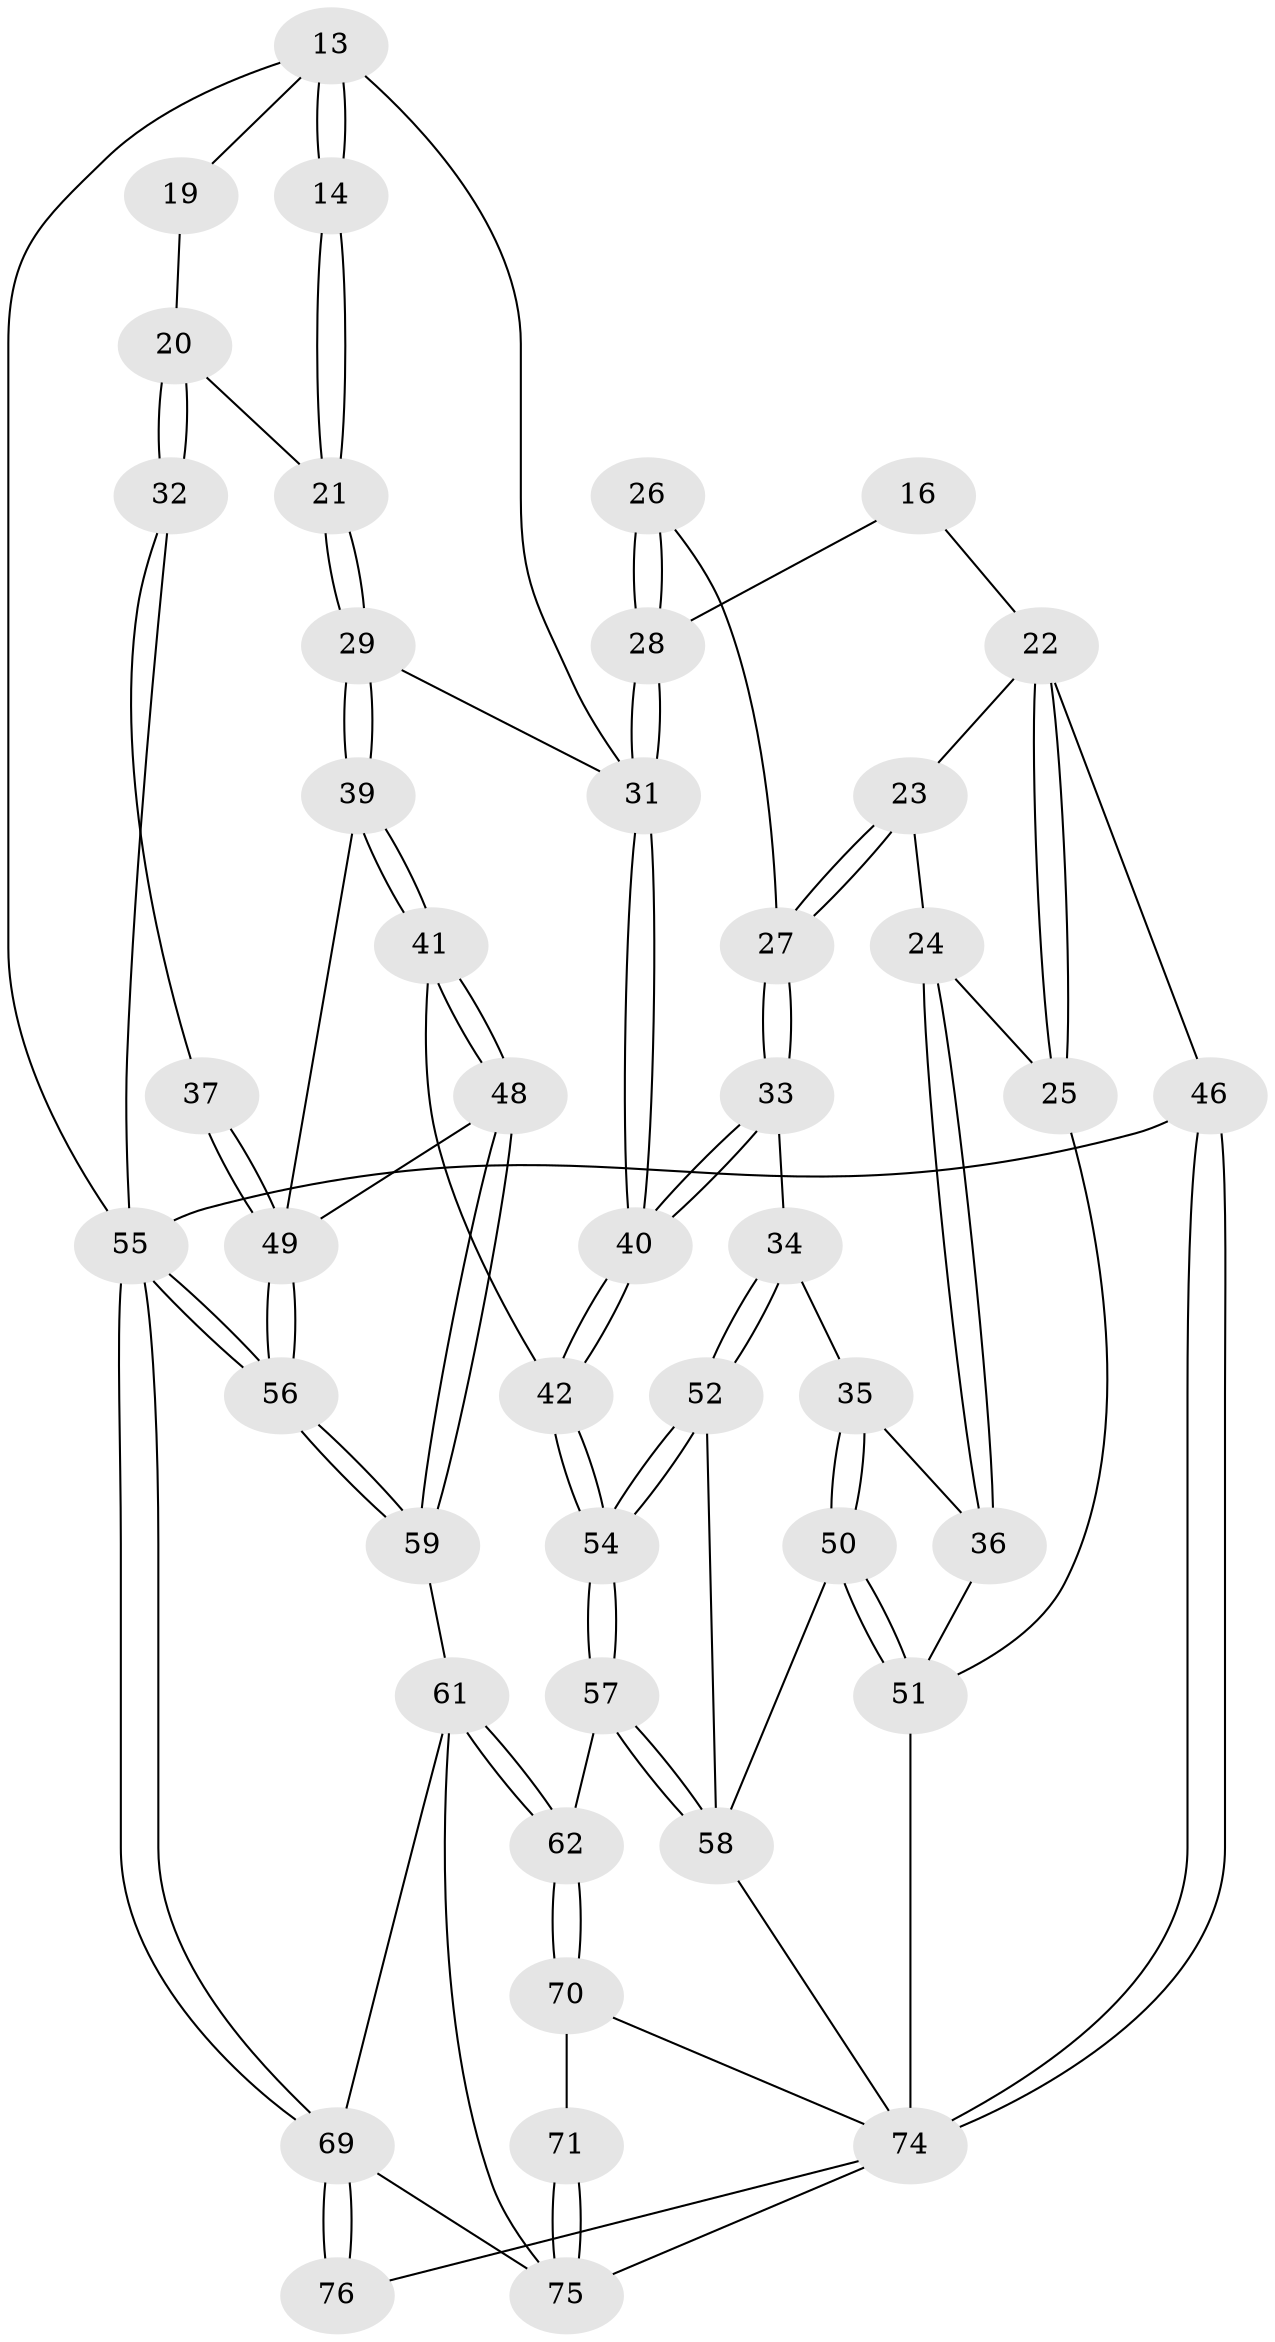 // original degree distribution, {3: 0.02631578947368421, 4: 0.25, 6: 0.2236842105263158, 5: 0.5}
// Generated by graph-tools (version 1.1) at 2025/04/03/04/25 22:04:48]
// undirected, 45 vertices, 105 edges
graph export_dot {
graph [start="1"]
  node [color=gray90,style=filled];
  13 [pos="+0.936562172713358+0.05226857260690381",super="+3+9"];
  14 [pos="+0.7771923582690313+0.05633564462314151"];
  16 [pos="+0.4235220510121033+0.0794972814513989",super="+8"];
  19 [pos="+0.9453960522114845+0.055647914196987024"];
  20 [pos="+0.9550522045610069+0.14808766565777645"];
  21 [pos="+0.8316015619726077+0.19767648801353171"];
  22 [pos="+0+0",super="+18+17"];
  23 [pos="+0.32973782195889856+0.16207537196171315"];
  24 [pos="+0.31544666819543554+0.1595696420559619"];
  25 [pos="+0+0"];
  26 [pos="+0.4889662677082531+0.23373753471949496"];
  27 [pos="+0.39213972884287596+0.2451627721933995"];
  28 [pos="+0.5449456468396371+0.2537753568133293",super="+11+12+15"];
  29 [pos="+0.8239504690915612+0.22267494781546418"];
  31 [pos="+0.6003382048990353+0.32086270967974845",super="+30"];
  32 [pos="+1+0.21190367630089957"];
  33 [pos="+0.32901611782670187+0.3581045943582245"];
  34 [pos="+0.31120978588787385+0.369885860984785"];
  35 [pos="+0.2877239158141483+0.36896941858754584"];
  36 [pos="+0.22837872146924182+0.34703835425580126"];
  37 [pos="+1+0.26349503125597346"];
  39 [pos="+0.8509072083315475+0.2723378122161458"];
  40 [pos="+0.5956189144755535+0.4051455569891015"];
  41 [pos="+0.6809292622466043+0.4674789198467129"];
  42 [pos="+0.5997836652438018+0.4216479291659977"];
  46 [pos="+0+1",super="+5"];
  48 [pos="+0.7755938860651127+0.5417712413246106"];
  49 [pos="+1+0.7152875656928643",super="+47+38"];
  50 [pos="+0.23285859287316457+0.5543391686746715"];
  51 [pos="+0.19170132947594745+0.5924318468759994",super="+44"];
  52 [pos="+0.37350625598936316+0.49566898222867245"];
  54 [pos="+0.5064890878813114+0.526495194874555"];
  55 [pos="+1+1",super="+4"];
  56 [pos="+1+0.7488043146280701"];
  57 [pos="+0.4888401768204815+0.7003439128281644"];
  58 [pos="+0.34734293272179445+0.7167990619598514",super="+53"];
  59 [pos="+0.8005148598051242+0.5970922017861179"];
  61 [pos="+0.6861369833566066+0.7044839892806625",super="+60"];
  62 [pos="+0.48902108864148447+0.7004909816920092"];
  69 [pos="+1+1",super="+65+66"];
  70 [pos="+0.4994014848836307+0.7529722424446454"];
  71 [pos="+0.5928997221745859+0.8381484755475729"];
  74 [pos="+0.1403930244486946+1",super="+73+72+64+45"];
  75 [pos="+0.6416161510403915+0.9839030666618898",super="+68"];
  76 [pos="+0.7421678015169454+1"];
  13 -- 14 [weight=2];
  13 -- 14;
  13 -- 19 [weight=2];
  13 -- 55;
  13 -- 31;
  14 -- 21;
  14 -- 21;
  16 -- 28 [weight=2];
  16 -- 22 [weight=2];
  19 -- 20;
  20 -- 21;
  20 -- 32;
  20 -- 32;
  21 -- 29;
  21 -- 29;
  22 -- 25;
  22 -- 25;
  22 -- 46 [weight=2];
  22 -- 23;
  23 -- 24;
  23 -- 27;
  23 -- 27;
  24 -- 25;
  24 -- 36;
  24 -- 36;
  25 -- 51;
  26 -- 27;
  26 -- 28 [weight=2];
  26 -- 28;
  27 -- 33;
  27 -- 33;
  28 -- 31 [weight=2];
  28 -- 31;
  29 -- 39;
  29 -- 39;
  29 -- 31;
  31 -- 40;
  31 -- 40;
  32 -- 37;
  32 -- 55;
  33 -- 34;
  33 -- 40;
  33 -- 40;
  34 -- 35;
  34 -- 52;
  34 -- 52;
  35 -- 36;
  35 -- 50;
  35 -- 50;
  36 -- 51;
  37 -- 49 [weight=2];
  37 -- 49;
  39 -- 41;
  39 -- 41;
  39 -- 49;
  40 -- 42;
  40 -- 42;
  41 -- 42;
  41 -- 48;
  41 -- 48;
  42 -- 54;
  42 -- 54;
  46 -- 74 [weight=2];
  46 -- 74;
  46 -- 55 [weight=2];
  48 -- 59;
  48 -- 59;
  48 -- 49;
  49 -- 56;
  49 -- 56;
  50 -- 51;
  50 -- 51;
  50 -- 58;
  51 -- 74 [weight=2];
  52 -- 54;
  52 -- 54;
  52 -- 58;
  54 -- 57;
  54 -- 57;
  55 -- 56;
  55 -- 56;
  55 -- 69;
  55 -- 69;
  56 -- 59;
  56 -- 59;
  57 -- 58;
  57 -- 58;
  57 -- 62;
  58 -- 74;
  59 -- 61;
  61 -- 62;
  61 -- 62;
  61 -- 75;
  61 -- 69;
  62 -- 70;
  62 -- 70;
  69 -- 76 [weight=2];
  69 -- 76;
  69 -- 75;
  70 -- 71;
  70 -- 74;
  71 -- 75 [weight=2];
  71 -- 75;
  74 -- 76;
  74 -- 75;
}
